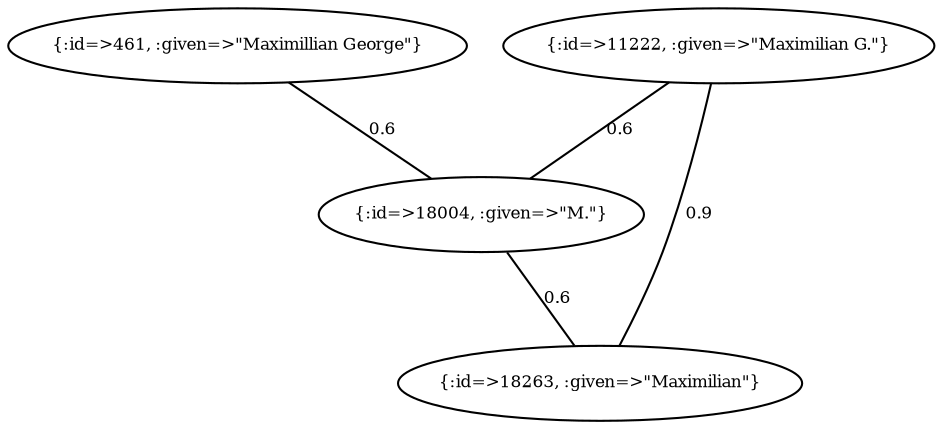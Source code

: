 graph Collector__WeightedGraph {
    "{:id=>461, :given=>\"Maximillian George\"}" [
        fontsize = 8,
        label = "{:id=>461, :given=>\"Maximillian George\"}"
    ]

    "{:id=>11222, :given=>\"Maximilian G.\"}" [
        fontsize = 8,
        label = "{:id=>11222, :given=>\"Maximilian G.\"}"
    ]

    "{:id=>18004, :given=>\"M.\"}" [
        fontsize = 8,
        label = "{:id=>18004, :given=>\"M.\"}"
    ]

    "{:id=>18263, :given=>\"Maximilian\"}" [
        fontsize = 8,
        label = "{:id=>18263, :given=>\"Maximilian\"}"
    ]

    "{:id=>461, :given=>\"Maximillian George\"}" -- "{:id=>18004, :given=>\"M.\"}" [
        fontsize = 8,
        label = 0.6
    ]

    "{:id=>11222, :given=>\"Maximilian G.\"}" -- "{:id=>18004, :given=>\"M.\"}" [
        fontsize = 8,
        label = 0.6
    ]

    "{:id=>11222, :given=>\"Maximilian G.\"}" -- "{:id=>18263, :given=>\"Maximilian\"}" [
        fontsize = 8,
        label = 0.9
    ]

    "{:id=>18004, :given=>\"M.\"}" -- "{:id=>18263, :given=>\"Maximilian\"}" [
        fontsize = 8,
        label = 0.6
    ]
}
